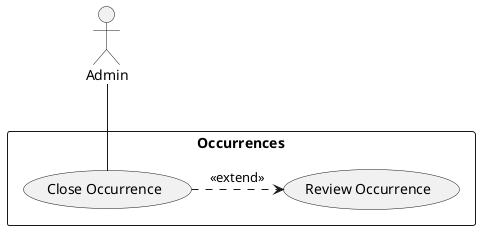 @startuml Close Occurence
rectangle "Occurrences"{
(Close Occurrence)
(Review Occurrence)
}
actor :Admin:
Admin -- (Close Occurrence)
(Close Occurrence) .> (Review Occurrence): <<extend>>

@enduml

# Participating Actors

- Admin

# Preconditions

- The Admin is authenticated
- This use case **extends** ReviewOccurrence, and is initiated when the Admin clicks a "Close" button in the menu of an Occurrence

# Flow of Events

2. The system notifies the Mentor the Occurrence is associated with that the Occurrence was closed
1. The system displays a confirmation message
